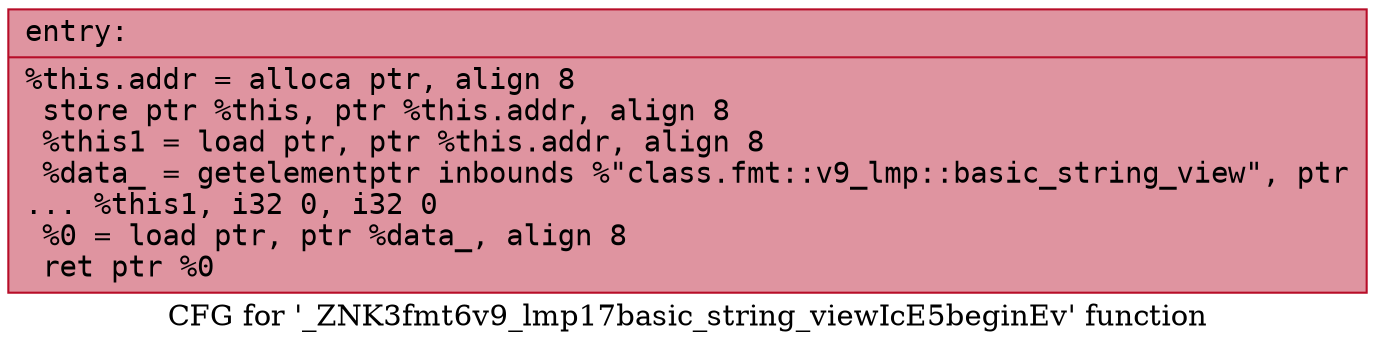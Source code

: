 digraph "CFG for '_ZNK3fmt6v9_lmp17basic_string_viewIcE5beginEv' function" {
	label="CFG for '_ZNK3fmt6v9_lmp17basic_string_viewIcE5beginEv' function";

	Node0x556bfea729f0 [shape=record,color="#b70d28ff", style=filled, fillcolor="#b70d2870" fontname="Courier",label="{entry:\l|  %this.addr = alloca ptr, align 8\l  store ptr %this, ptr %this.addr, align 8\l  %this1 = load ptr, ptr %this.addr, align 8\l  %data_ = getelementptr inbounds %\"class.fmt::v9_lmp::basic_string_view\", ptr\l... %this1, i32 0, i32 0\l  %0 = load ptr, ptr %data_, align 8\l  ret ptr %0\l}"];
}
